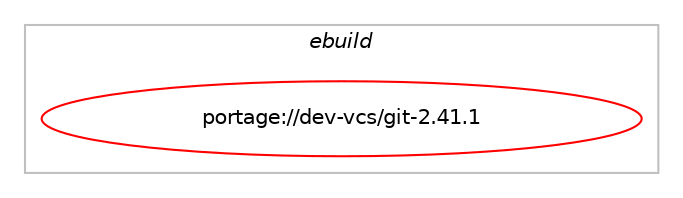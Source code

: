 digraph prolog {

# *************
# Graph options
# *************

newrank=true;
concentrate=true;
compound=true;
graph [rankdir=LR,fontname=Helvetica,fontsize=10,ranksep=1.5];#, ranksep=2.5, nodesep=0.2];
edge  [arrowhead=vee];
node  [fontname=Helvetica,fontsize=10];

# **********
# The ebuild
# **********

subgraph cluster_leftcol {
color=gray;
label=<<i>ebuild</i>>;
id [label="portage://dev-vcs/git-2.41.1", color=red, width=4, href="../dev-vcs/git-2.41.1.svg"];
}

# ****************
# The dependencies
# ****************

subgraph cluster_midcol {
color=gray;
label=<<i>dependencies</i>>;
subgraph cluster_compile {
fillcolor="#eeeeee";
style=filled;
label=<<i>compile</i>>;
# *** BEGIN UNKNOWN DEPENDENCY TYPE (TODO) ***
# id -> equal(use_conditional_group(positive,curl,portage://dev-vcs/git-2.41.1,[package_dependency(portage://dev-vcs/git-2.41.1,install,no,net-misc,curl,none,[,,],[],[]),use_conditional_group(positive,webdav,portage://dev-vcs/git-2.41.1,[package_dependency(portage://dev-vcs/git-2.41.1,install,no,dev-libs,expat,none,[,,],[],[])])]))
# *** END UNKNOWN DEPENDENCY TYPE (TODO) ***

# *** BEGIN UNKNOWN DEPENDENCY TYPE (TODO) ***
# id -> equal(use_conditional_group(positive,iconv,portage://dev-vcs/git-2.41.1,[package_dependency(portage://dev-vcs/git-2.41.1,install,no,virtual,libiconv,none,[,,],[],[])]))
# *** END UNKNOWN DEPENDENCY TYPE (TODO) ***

# *** BEGIN UNKNOWN DEPENDENCY TYPE (TODO) ***
# id -> equal(use_conditional_group(positive,keyring,portage://dev-vcs/git-2.41.1,[package_dependency(portage://dev-vcs/git-2.41.1,install,no,app-crypt,libsecret,none,[,,],[],[]),package_dependency(portage://dev-vcs/git-2.41.1,install,no,dev-libs,glib,none,[,,],[slot(2)],[])]))
# *** END UNKNOWN DEPENDENCY TYPE (TODO) ***

# *** BEGIN UNKNOWN DEPENDENCY TYPE (TODO) ***
# id -> equal(use_conditional_group(positive,pcre,portage://dev-vcs/git-2.41.1,[package_dependency(portage://dev-vcs/git-2.41.1,install,no,dev-libs,libpcre2,none,[,,],any_same_slot,[])]))
# *** END UNKNOWN DEPENDENCY TYPE (TODO) ***

# *** BEGIN UNKNOWN DEPENDENCY TYPE (TODO) ***
# id -> equal(use_conditional_group(positive,perl,portage://dev-vcs/git-2.41.1,[package_dependency(portage://dev-vcs/git-2.41.1,install,no,dev-lang,perl,none,[,,],any_same_slot,[use(disable(build),negative)])]))
# *** END UNKNOWN DEPENDENCY TYPE (TODO) ***

# *** BEGIN UNKNOWN DEPENDENCY TYPE (TODO) ***
# id -> equal(use_conditional_group(positive,tk,portage://dev-vcs/git-2.41.1,[package_dependency(portage://dev-vcs/git-2.41.1,install,no,dev-lang,tk,none,[,,],any_same_slot,[])]))
# *** END UNKNOWN DEPENDENCY TYPE (TODO) ***

# *** BEGIN UNKNOWN DEPENDENCY TYPE (TODO) ***
# id -> equal(package_dependency(portage://dev-vcs/git-2.41.1,install,no,dev-libs,openssl,none,[,,],any_same_slot,[]))
# *** END UNKNOWN DEPENDENCY TYPE (TODO) ***

# *** BEGIN UNKNOWN DEPENDENCY TYPE (TODO) ***
# id -> equal(package_dependency(portage://dev-vcs/git-2.41.1,install,no,sys-libs,zlib,none,[,,],[],[]))
# *** END UNKNOWN DEPENDENCY TYPE (TODO) ***

}
subgraph cluster_compileandrun {
fillcolor="#eeeeee";
style=filled;
label=<<i>compile and run</i>>;
}
subgraph cluster_run {
fillcolor="#eeeeee";
style=filled;
label=<<i>run</i>>;
# *** BEGIN UNKNOWN DEPENDENCY TYPE (TODO) ***
# id -> equal(use_conditional_group(positive,curl,portage://dev-vcs/git-2.41.1,[package_dependency(portage://dev-vcs/git-2.41.1,run,no,net-misc,curl,none,[,,],[],[]),use_conditional_group(positive,webdav,portage://dev-vcs/git-2.41.1,[package_dependency(portage://dev-vcs/git-2.41.1,run,no,dev-libs,expat,none,[,,],[],[])])]))
# *** END UNKNOWN DEPENDENCY TYPE (TODO) ***

# *** BEGIN UNKNOWN DEPENDENCY TYPE (TODO) ***
# id -> equal(use_conditional_group(positive,gpg,portage://dev-vcs/git-2.41.1,[package_dependency(portage://dev-vcs/git-2.41.1,run,no,app-crypt,gnupg,none,[,,],[],[])]))
# *** END UNKNOWN DEPENDENCY TYPE (TODO) ***

# *** BEGIN UNKNOWN DEPENDENCY TYPE (TODO) ***
# id -> equal(use_conditional_group(positive,iconv,portage://dev-vcs/git-2.41.1,[package_dependency(portage://dev-vcs/git-2.41.1,run,no,virtual,libiconv,none,[,,],[],[])]))
# *** END UNKNOWN DEPENDENCY TYPE (TODO) ***

# *** BEGIN UNKNOWN DEPENDENCY TYPE (TODO) ***
# id -> equal(use_conditional_group(positive,keyring,portage://dev-vcs/git-2.41.1,[package_dependency(portage://dev-vcs/git-2.41.1,run,no,app-crypt,libsecret,none,[,,],[],[]),package_dependency(portage://dev-vcs/git-2.41.1,run,no,dev-libs,glib,none,[,,],[slot(2)],[])]))
# *** END UNKNOWN DEPENDENCY TYPE (TODO) ***

# *** BEGIN UNKNOWN DEPENDENCY TYPE (TODO) ***
# id -> equal(use_conditional_group(positive,pcre,portage://dev-vcs/git-2.41.1,[package_dependency(portage://dev-vcs/git-2.41.1,run,no,dev-libs,libpcre2,none,[,,],any_same_slot,[])]))
# *** END UNKNOWN DEPENDENCY TYPE (TODO) ***

# *** BEGIN UNKNOWN DEPENDENCY TYPE (TODO) ***
# id -> equal(use_conditional_group(positive,perforce,portage://dev-vcs/git-2.41.1,[use_conditional_group(positive,python_single_target_python3_10,portage://dev-vcs/git-2.41.1,[package_dependency(portage://dev-vcs/git-2.41.1,run,no,dev-lang,python,none,[,,],[slot(3.10)],[])]),use_conditional_group(positive,python_single_target_python3_11,portage://dev-vcs/git-2.41.1,[package_dependency(portage://dev-vcs/git-2.41.1,run,no,dev-lang,python,none,[,,],[slot(3.11)],[])]),use_conditional_group(positive,python_single_target_python3_12,portage://dev-vcs/git-2.41.1,[package_dependency(portage://dev-vcs/git-2.41.1,run,no,dev-lang,python,none,[,,],[slot(3.12)],[])])]))
# *** END UNKNOWN DEPENDENCY TYPE (TODO) ***

# *** BEGIN UNKNOWN DEPENDENCY TYPE (TODO) ***
# id -> equal(use_conditional_group(positive,perl,portage://dev-vcs/git-2.41.1,[package_dependency(portage://dev-vcs/git-2.41.1,run,no,dev-lang,perl,none,[,,],any_same_slot,[use(disable(build),negative)])]))
# *** END UNKNOWN DEPENDENCY TYPE (TODO) ***

# *** BEGIN UNKNOWN DEPENDENCY TYPE (TODO) ***
# id -> equal(use_conditional_group(positive,perl,portage://dev-vcs/git-2.41.1,[package_dependency(portage://dev-vcs/git-2.41.1,run,no,dev-perl,Error,none,[,,],[],[]),package_dependency(portage://dev-vcs/git-2.41.1,run,no,dev-perl,MailTools,none,[,,],[],[]),package_dependency(portage://dev-vcs/git-2.41.1,run,no,dev-perl,Authen-SASL,none,[,,],[],[]),package_dependency(portage://dev-vcs/git-2.41.1,run,no,virtual,perl-libnet,greaterequal,[3.110.0,,-r4,3.110.0-r4],[],[use(enable(ssl),none)]),use_conditional_group(positive,cgi,portage://dev-vcs/git-2.41.1,[package_dependency(portage://dev-vcs/git-2.41.1,run,no,dev-perl,CGI,none,[,,],[],[]),use_conditional_group(positive,highlight,portage://dev-vcs/git-2.41.1,[package_dependency(portage://dev-vcs/git-2.41.1,run,no,app-text,highlight,none,[,,],[],[])])]),use_conditional_group(positive,cvs,portage://dev-vcs/git-2.41.1,[package_dependency(portage://dev-vcs/git-2.41.1,run,no,dev-vcs,cvsps,greaterequal,[2.1,,,2.1],[slot(0)],[]),package_dependency(portage://dev-vcs/git-2.41.1,run,no,dev-perl,DBI,none,[,,],[],[]),package_dependency(portage://dev-vcs/git-2.41.1,run,no,dev-perl,DBD-SQLite,none,[,,],[],[])]),use_conditional_group(positive,mediawiki,portage://dev-vcs/git-2.41.1,[package_dependency(portage://dev-vcs/git-2.41.1,run,no,dev-perl,DateTime-Format-ISO8601,none,[,,],[],[]),package_dependency(portage://dev-vcs/git-2.41.1,run,no,dev-perl,HTML-Tree,none,[,,],[],[]),package_dependency(portage://dev-vcs/git-2.41.1,run,no,dev-perl,MediaWiki-API,none,[,,],[],[])]),use_conditional_group(positive,subversion,portage://dev-vcs/git-2.41.1,[package_dependency(portage://dev-vcs/git-2.41.1,run,no,dev-vcs,subversion,none,[,,],[],[use(disable(dso),negative),use(enable(perl),none)]),package_dependency(portage://dev-vcs/git-2.41.1,run,no,dev-perl,libwww-perl,none,[,,],[],[]),package_dependency(portage://dev-vcs/git-2.41.1,run,no,dev-perl,TermReadKey,none,[,,],[],[])])]))
# *** END UNKNOWN DEPENDENCY TYPE (TODO) ***

# *** BEGIN UNKNOWN DEPENDENCY TYPE (TODO) ***
# id -> equal(use_conditional_group(positive,selinux,portage://dev-vcs/git-2.41.1,[package_dependency(portage://dev-vcs/git-2.41.1,run,no,sec-policy,selinux-git,none,[,,],[],[])]))
# *** END UNKNOWN DEPENDENCY TYPE (TODO) ***

# *** BEGIN UNKNOWN DEPENDENCY TYPE (TODO) ***
# id -> equal(use_conditional_group(positive,tk,portage://dev-vcs/git-2.41.1,[package_dependency(portage://dev-vcs/git-2.41.1,run,no,dev-lang,tk,none,[,,],any_same_slot,[])]))
# *** END UNKNOWN DEPENDENCY TYPE (TODO) ***

# *** BEGIN UNKNOWN DEPENDENCY TYPE (TODO) ***
# id -> equal(package_dependency(portage://dev-vcs/git-2.41.1,run,no,dev-libs,openssl,none,[,,],any_same_slot,[]))
# *** END UNKNOWN DEPENDENCY TYPE (TODO) ***

# *** BEGIN UNKNOWN DEPENDENCY TYPE (TODO) ***
# id -> equal(package_dependency(portage://dev-vcs/git-2.41.1,run,no,sys-libs,zlib,none,[,,],[],[]))
# *** END UNKNOWN DEPENDENCY TYPE (TODO) ***

}
}

# **************
# The candidates
# **************

subgraph cluster_choices {
rank=same;
color=gray;
label=<<i>candidates</i>>;

}

}

